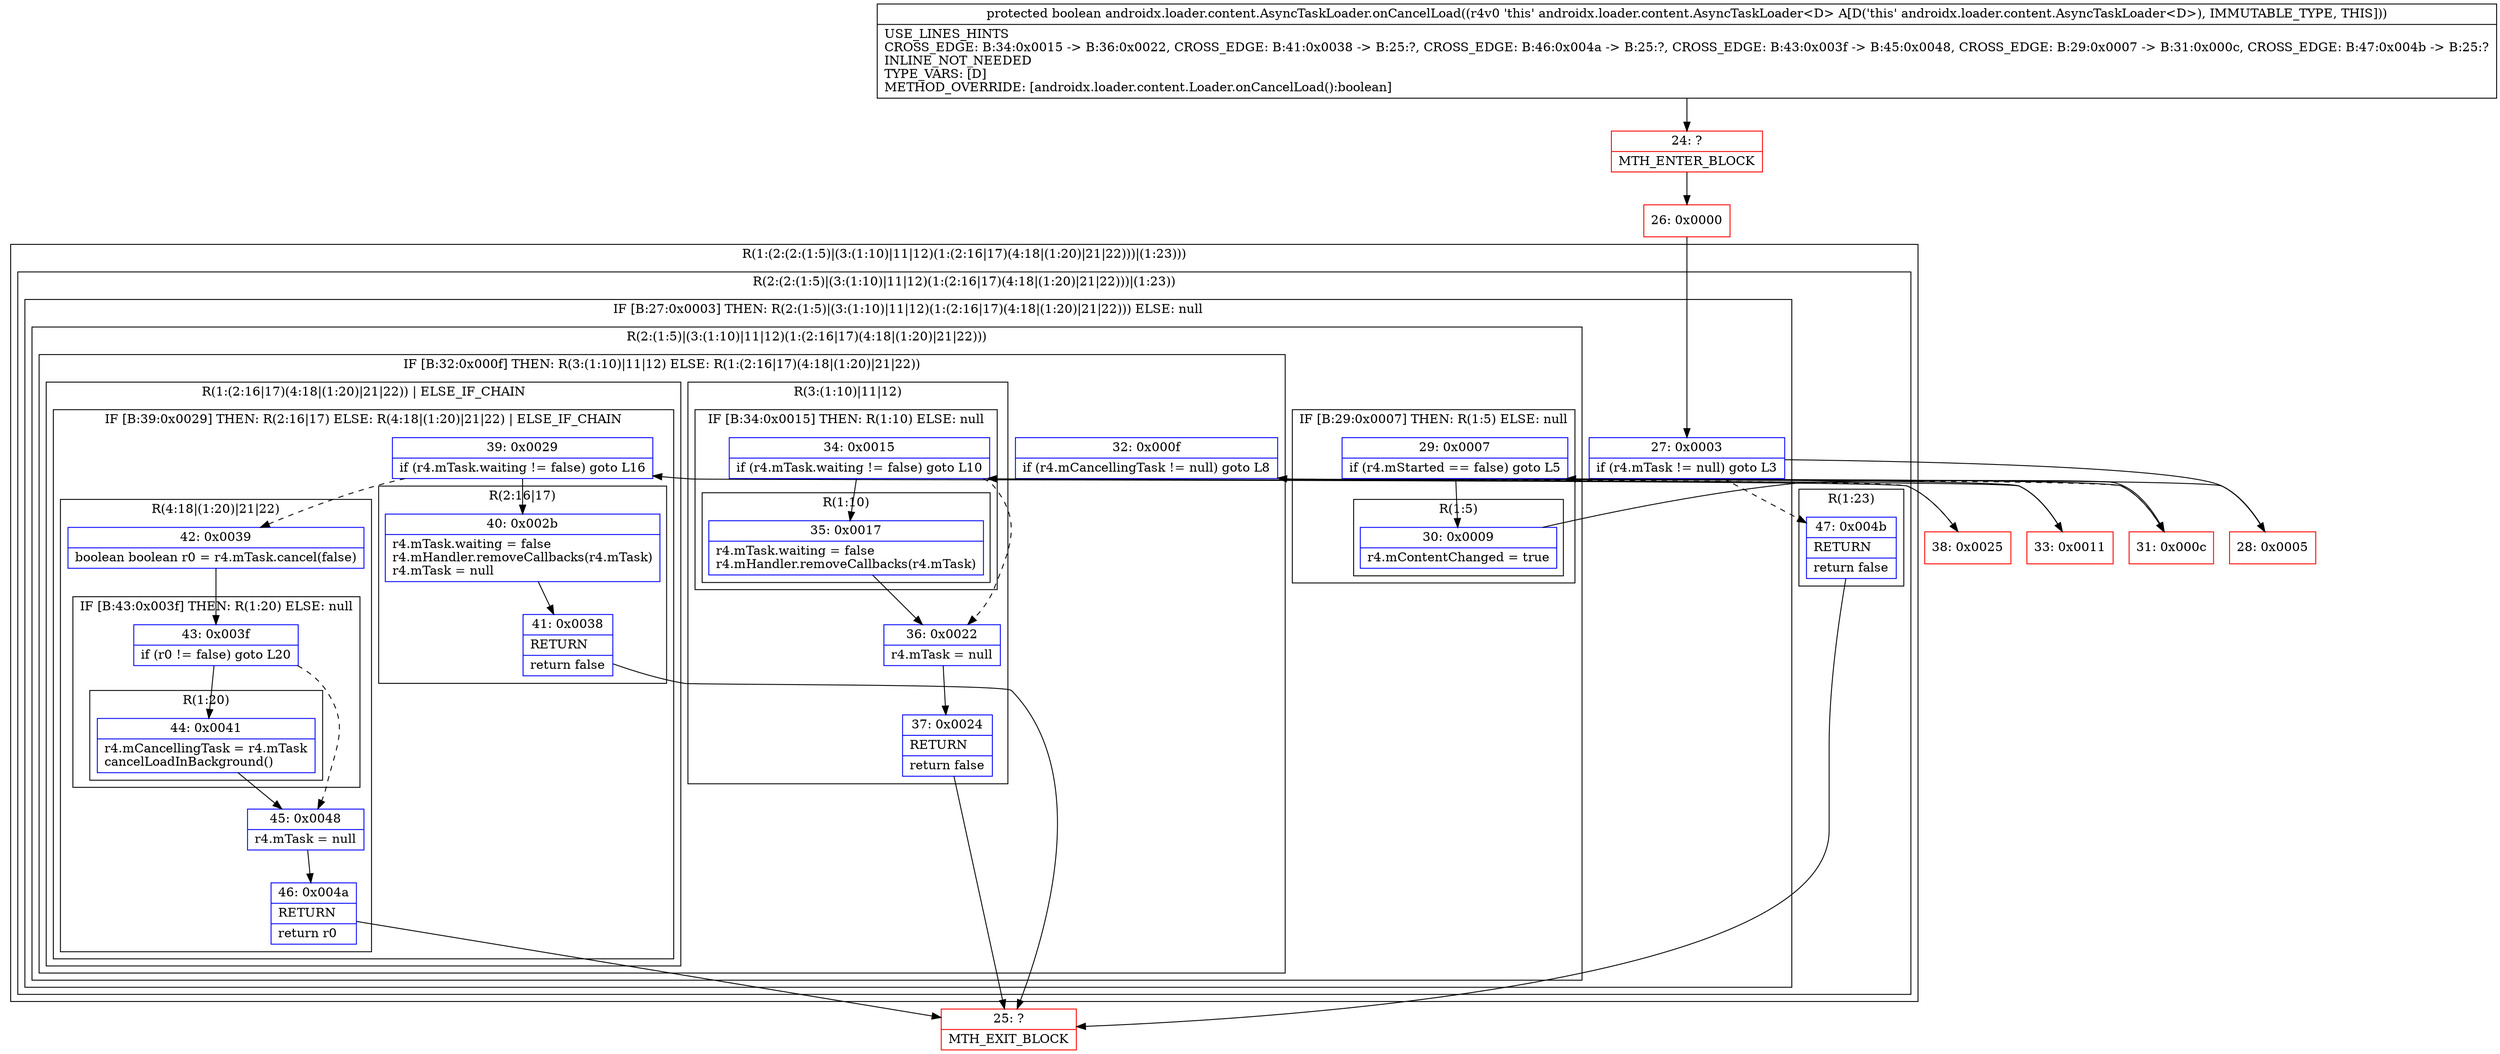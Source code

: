 digraph "CFG forandroidx.loader.content.AsyncTaskLoader.onCancelLoad()Z" {
subgraph cluster_Region_1815699794 {
label = "R(1:(2:(2:(1:5)|(3:(1:10)|11|12)(1:(2:16|17)(4:18|(1:20)|21|22)))|(1:23)))";
node [shape=record,color=blue];
subgraph cluster_Region_647081601 {
label = "R(2:(2:(1:5)|(3:(1:10)|11|12)(1:(2:16|17)(4:18|(1:20)|21|22)))|(1:23))";
node [shape=record,color=blue];
subgraph cluster_IfRegion_1741457990 {
label = "IF [B:27:0x0003] THEN: R(2:(1:5)|(3:(1:10)|11|12)(1:(2:16|17)(4:18|(1:20)|21|22))) ELSE: null";
node [shape=record,color=blue];
Node_27 [shape=record,label="{27\:\ 0x0003|if (r4.mTask != null) goto L3\l}"];
subgraph cluster_Region_253612888 {
label = "R(2:(1:5)|(3:(1:10)|11|12)(1:(2:16|17)(4:18|(1:20)|21|22)))";
node [shape=record,color=blue];
subgraph cluster_IfRegion_671678488 {
label = "IF [B:29:0x0007] THEN: R(1:5) ELSE: null";
node [shape=record,color=blue];
Node_29 [shape=record,label="{29\:\ 0x0007|if (r4.mStarted == false) goto L5\l}"];
subgraph cluster_Region_55006782 {
label = "R(1:5)";
node [shape=record,color=blue];
Node_30 [shape=record,label="{30\:\ 0x0009|r4.mContentChanged = true\l}"];
}
}
subgraph cluster_IfRegion_5927594 {
label = "IF [B:32:0x000f] THEN: R(3:(1:10)|11|12) ELSE: R(1:(2:16|17)(4:18|(1:20)|21|22))";
node [shape=record,color=blue];
Node_32 [shape=record,label="{32\:\ 0x000f|if (r4.mCancellingTask != null) goto L8\l}"];
subgraph cluster_Region_1639773930 {
label = "R(3:(1:10)|11|12)";
node [shape=record,color=blue];
subgraph cluster_IfRegion_22356741 {
label = "IF [B:34:0x0015] THEN: R(1:10) ELSE: null";
node [shape=record,color=blue];
Node_34 [shape=record,label="{34\:\ 0x0015|if (r4.mTask.waiting != false) goto L10\l}"];
subgraph cluster_Region_949646263 {
label = "R(1:10)";
node [shape=record,color=blue];
Node_35 [shape=record,label="{35\:\ 0x0017|r4.mTask.waiting = false\lr4.mHandler.removeCallbacks(r4.mTask)\l}"];
}
}
Node_36 [shape=record,label="{36\:\ 0x0022|r4.mTask = null\l}"];
Node_37 [shape=record,label="{37\:\ 0x0024|RETURN\l|return false\l}"];
}
subgraph cluster_Region_1795594540 {
label = "R(1:(2:16|17)(4:18|(1:20)|21|22)) | ELSE_IF_CHAIN\l";
node [shape=record,color=blue];
subgraph cluster_IfRegion_1829452032 {
label = "IF [B:39:0x0029] THEN: R(2:16|17) ELSE: R(4:18|(1:20)|21|22) | ELSE_IF_CHAIN\l";
node [shape=record,color=blue];
Node_39 [shape=record,label="{39\:\ 0x0029|if (r4.mTask.waiting != false) goto L16\l}"];
subgraph cluster_Region_1173254831 {
label = "R(2:16|17)";
node [shape=record,color=blue];
Node_40 [shape=record,label="{40\:\ 0x002b|r4.mTask.waiting = false\lr4.mHandler.removeCallbacks(r4.mTask)\lr4.mTask = null\l}"];
Node_41 [shape=record,label="{41\:\ 0x0038|RETURN\l|return false\l}"];
}
subgraph cluster_Region_1587048659 {
label = "R(4:18|(1:20)|21|22)";
node [shape=record,color=blue];
Node_42 [shape=record,label="{42\:\ 0x0039|boolean boolean r0 = r4.mTask.cancel(false)\l}"];
subgraph cluster_IfRegion_1400976643 {
label = "IF [B:43:0x003f] THEN: R(1:20) ELSE: null";
node [shape=record,color=blue];
Node_43 [shape=record,label="{43\:\ 0x003f|if (r0 != false) goto L20\l}"];
subgraph cluster_Region_771925614 {
label = "R(1:20)";
node [shape=record,color=blue];
Node_44 [shape=record,label="{44\:\ 0x0041|r4.mCancellingTask = r4.mTask\lcancelLoadInBackground()\l}"];
}
}
Node_45 [shape=record,label="{45\:\ 0x0048|r4.mTask = null\l}"];
Node_46 [shape=record,label="{46\:\ 0x004a|RETURN\l|return r0\l}"];
}
}
}
}
}
}
subgraph cluster_Region_1905431931 {
label = "R(1:23)";
node [shape=record,color=blue];
Node_47 [shape=record,label="{47\:\ 0x004b|RETURN\l|return false\l}"];
}
}
}
Node_24 [shape=record,color=red,label="{24\:\ ?|MTH_ENTER_BLOCK\l}"];
Node_26 [shape=record,color=red,label="{26\:\ 0x0000}"];
Node_28 [shape=record,color=red,label="{28\:\ 0x0005}"];
Node_31 [shape=record,color=red,label="{31\:\ 0x000c}"];
Node_33 [shape=record,color=red,label="{33\:\ 0x0011}"];
Node_25 [shape=record,color=red,label="{25\:\ ?|MTH_EXIT_BLOCK\l}"];
Node_38 [shape=record,color=red,label="{38\:\ 0x0025}"];
MethodNode[shape=record,label="{protected boolean androidx.loader.content.AsyncTaskLoader.onCancelLoad((r4v0 'this' androidx.loader.content.AsyncTaskLoader\<D\> A[D('this' androidx.loader.content.AsyncTaskLoader\<D\>), IMMUTABLE_TYPE, THIS]))  | USE_LINES_HINTS\lCROSS_EDGE: B:34:0x0015 \-\> B:36:0x0022, CROSS_EDGE: B:41:0x0038 \-\> B:25:?, CROSS_EDGE: B:46:0x004a \-\> B:25:?, CROSS_EDGE: B:43:0x003f \-\> B:45:0x0048, CROSS_EDGE: B:29:0x0007 \-\> B:31:0x000c, CROSS_EDGE: B:47:0x004b \-\> B:25:?\lINLINE_NOT_NEEDED\lTYPE_VARS: [D]\lMETHOD_OVERRIDE: [androidx.loader.content.Loader.onCancelLoad():boolean]\l}"];
MethodNode -> Node_24;Node_27 -> Node_28;
Node_27 -> Node_47[style=dashed];
Node_29 -> Node_30;
Node_29 -> Node_31[style=dashed];
Node_30 -> Node_31;
Node_32 -> Node_33;
Node_32 -> Node_38[style=dashed];
Node_34 -> Node_35;
Node_34 -> Node_36[style=dashed];
Node_35 -> Node_36;
Node_36 -> Node_37;
Node_37 -> Node_25;
Node_39 -> Node_40;
Node_39 -> Node_42[style=dashed];
Node_40 -> Node_41;
Node_41 -> Node_25;
Node_42 -> Node_43;
Node_43 -> Node_44;
Node_43 -> Node_45[style=dashed];
Node_44 -> Node_45;
Node_45 -> Node_46;
Node_46 -> Node_25;
Node_47 -> Node_25;
Node_24 -> Node_26;
Node_26 -> Node_27;
Node_28 -> Node_29;
Node_31 -> Node_32;
Node_33 -> Node_34;
Node_38 -> Node_39;
}

